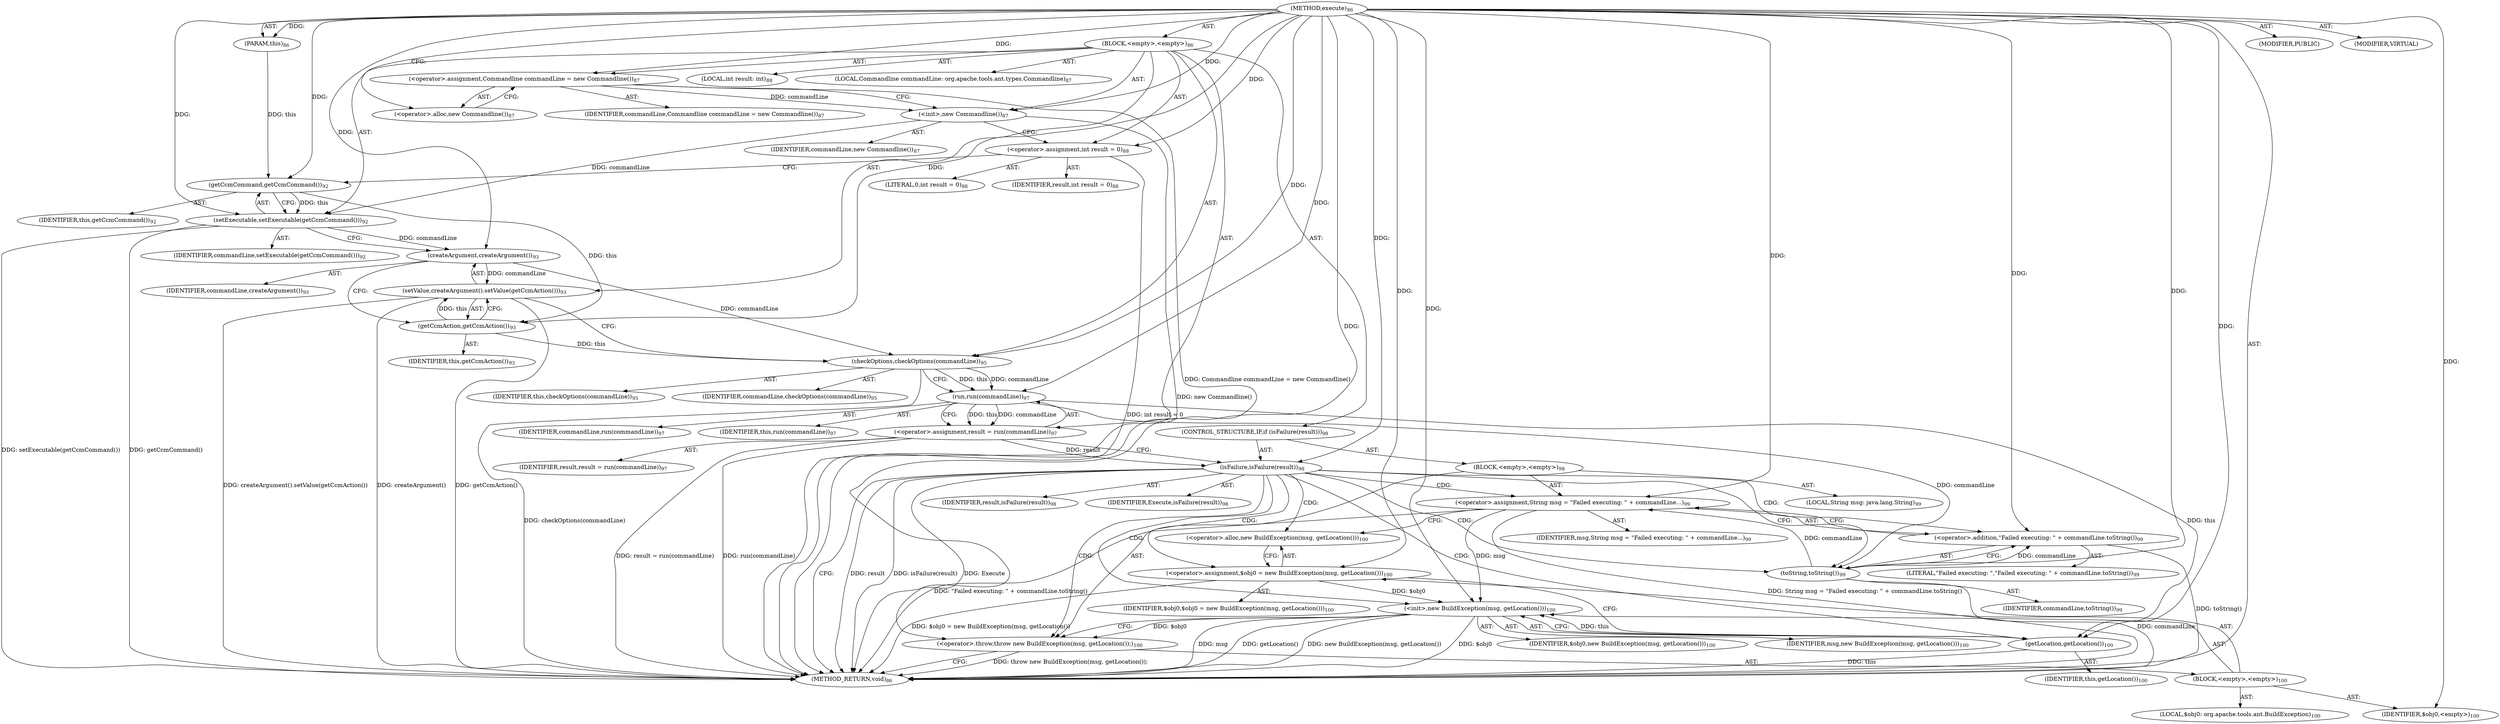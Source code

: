 digraph "execute" {  
"111669149697" [label = <(METHOD,execute)<SUB>86</SUB>> ]
"115964116992" [label = <(PARAM,this)<SUB>86</SUB>> ]
"25769803777" [label = <(BLOCK,&lt;empty&gt;,&lt;empty&gt;)<SUB>86</SUB>> ]
"94489280512" [label = <(LOCAL,Commandline commandLine: org.apache.tools.ant.types.Commandline)<SUB>87</SUB>> ]
"30064771080" [label = <(&lt;operator&gt;.assignment,Commandline commandLine = new Commandline())<SUB>87</SUB>> ]
"68719476754" [label = <(IDENTIFIER,commandLine,Commandline commandLine = new Commandline())<SUB>87</SUB>> ]
"30064771081" [label = <(&lt;operator&gt;.alloc,new Commandline())<SUB>87</SUB>> ]
"30064771082" [label = <(&lt;init&gt;,new Commandline())<SUB>87</SUB>> ]
"68719476755" [label = <(IDENTIFIER,commandLine,new Commandline())<SUB>87</SUB>> ]
"94489280513" [label = <(LOCAL,int result: int)<SUB>88</SUB>> ]
"30064771083" [label = <(&lt;operator&gt;.assignment,int result = 0)<SUB>88</SUB>> ]
"68719476756" [label = <(IDENTIFIER,result,int result = 0)<SUB>88</SUB>> ]
"90194313219" [label = <(LITERAL,0,int result = 0)<SUB>88</SUB>> ]
"30064771084" [label = <(setExecutable,setExecutable(getCcmCommand()))<SUB>92</SUB>> ]
"68719476757" [label = <(IDENTIFIER,commandLine,setExecutable(getCcmCommand()))<SUB>92</SUB>> ]
"30064771085" [label = <(getCcmCommand,getCcmCommand())<SUB>92</SUB>> ]
"68719476736" [label = <(IDENTIFIER,this,getCcmCommand())<SUB>92</SUB>> ]
"30064771086" [label = <(setValue,createArgument().setValue(getCcmAction()))<SUB>93</SUB>> ]
"30064771087" [label = <(createArgument,createArgument())<SUB>93</SUB>> ]
"68719476758" [label = <(IDENTIFIER,commandLine,createArgument())<SUB>93</SUB>> ]
"30064771088" [label = <(getCcmAction,getCcmAction())<SUB>93</SUB>> ]
"68719476737" [label = <(IDENTIFIER,this,getCcmAction())<SUB>93</SUB>> ]
"30064771089" [label = <(checkOptions,checkOptions(commandLine))<SUB>95</SUB>> ]
"68719476738" [label = <(IDENTIFIER,this,checkOptions(commandLine))<SUB>95</SUB>> ]
"68719476759" [label = <(IDENTIFIER,commandLine,checkOptions(commandLine))<SUB>95</SUB>> ]
"30064771090" [label = <(&lt;operator&gt;.assignment,result = run(commandLine))<SUB>97</SUB>> ]
"68719476760" [label = <(IDENTIFIER,result,result = run(commandLine))<SUB>97</SUB>> ]
"30064771091" [label = <(run,run(commandLine))<SUB>97</SUB>> ]
"68719476739" [label = <(IDENTIFIER,this,run(commandLine))<SUB>97</SUB>> ]
"68719476761" [label = <(IDENTIFIER,commandLine,run(commandLine))<SUB>97</SUB>> ]
"47244640256" [label = <(CONTROL_STRUCTURE,IF,if (isFailure(result)))<SUB>98</SUB>> ]
"30064771092" [label = <(isFailure,isFailure(result))<SUB>98</SUB>> ]
"68719476762" [label = <(IDENTIFIER,Execute,isFailure(result))<SUB>98</SUB>> ]
"68719476763" [label = <(IDENTIFIER,result,isFailure(result))<SUB>98</SUB>> ]
"25769803778" [label = <(BLOCK,&lt;empty&gt;,&lt;empty&gt;)<SUB>98</SUB>> ]
"94489280514" [label = <(LOCAL,String msg: java.lang.String)<SUB>99</SUB>> ]
"30064771093" [label = <(&lt;operator&gt;.assignment,String msg = &quot;Failed executing: &quot; + commandLine...)<SUB>99</SUB>> ]
"68719476764" [label = <(IDENTIFIER,msg,String msg = &quot;Failed executing: &quot; + commandLine...)<SUB>99</SUB>> ]
"30064771094" [label = <(&lt;operator&gt;.addition,&quot;Failed executing: &quot; + commandLine.toString())<SUB>99</SUB>> ]
"90194313220" [label = <(LITERAL,&quot;Failed executing: &quot;,&quot;Failed executing: &quot; + commandLine.toString())<SUB>99</SUB>> ]
"30064771095" [label = <(toString,toString())<SUB>99</SUB>> ]
"68719476765" [label = <(IDENTIFIER,commandLine,toString())<SUB>99</SUB>> ]
"30064771096" [label = <(&lt;operator&gt;.throw,throw new BuildException(msg, getLocation());)<SUB>100</SUB>> ]
"25769803779" [label = <(BLOCK,&lt;empty&gt;,&lt;empty&gt;)<SUB>100</SUB>> ]
"94489280515" [label = <(LOCAL,$obj0: org.apache.tools.ant.BuildException)<SUB>100</SUB>> ]
"30064771097" [label = <(&lt;operator&gt;.assignment,$obj0 = new BuildException(msg, getLocation()))<SUB>100</SUB>> ]
"68719476766" [label = <(IDENTIFIER,$obj0,$obj0 = new BuildException(msg, getLocation()))<SUB>100</SUB>> ]
"30064771098" [label = <(&lt;operator&gt;.alloc,new BuildException(msg, getLocation()))<SUB>100</SUB>> ]
"30064771099" [label = <(&lt;init&gt;,new BuildException(msg, getLocation()))<SUB>100</SUB>> ]
"68719476767" [label = <(IDENTIFIER,$obj0,new BuildException(msg, getLocation()))<SUB>100</SUB>> ]
"68719476768" [label = <(IDENTIFIER,msg,new BuildException(msg, getLocation()))<SUB>100</SUB>> ]
"30064771100" [label = <(getLocation,getLocation())<SUB>100</SUB>> ]
"68719476740" [label = <(IDENTIFIER,this,getLocation())<SUB>100</SUB>> ]
"68719476769" [label = <(IDENTIFIER,$obj0,&lt;empty&gt;)<SUB>100</SUB>> ]
"133143986181" [label = <(MODIFIER,PUBLIC)> ]
"133143986182" [label = <(MODIFIER,VIRTUAL)> ]
"128849018881" [label = <(METHOD_RETURN,void)<SUB>86</SUB>> ]
  "111669149697" -> "115964116992"  [ label = "AST: "] 
  "111669149697" -> "25769803777"  [ label = "AST: "] 
  "111669149697" -> "133143986181"  [ label = "AST: "] 
  "111669149697" -> "133143986182"  [ label = "AST: "] 
  "111669149697" -> "128849018881"  [ label = "AST: "] 
  "25769803777" -> "94489280512"  [ label = "AST: "] 
  "25769803777" -> "30064771080"  [ label = "AST: "] 
  "25769803777" -> "30064771082"  [ label = "AST: "] 
  "25769803777" -> "94489280513"  [ label = "AST: "] 
  "25769803777" -> "30064771083"  [ label = "AST: "] 
  "25769803777" -> "30064771084"  [ label = "AST: "] 
  "25769803777" -> "30064771086"  [ label = "AST: "] 
  "25769803777" -> "30064771089"  [ label = "AST: "] 
  "25769803777" -> "30064771090"  [ label = "AST: "] 
  "25769803777" -> "47244640256"  [ label = "AST: "] 
  "30064771080" -> "68719476754"  [ label = "AST: "] 
  "30064771080" -> "30064771081"  [ label = "AST: "] 
  "30064771082" -> "68719476755"  [ label = "AST: "] 
  "30064771083" -> "68719476756"  [ label = "AST: "] 
  "30064771083" -> "90194313219"  [ label = "AST: "] 
  "30064771084" -> "68719476757"  [ label = "AST: "] 
  "30064771084" -> "30064771085"  [ label = "AST: "] 
  "30064771085" -> "68719476736"  [ label = "AST: "] 
  "30064771086" -> "30064771087"  [ label = "AST: "] 
  "30064771086" -> "30064771088"  [ label = "AST: "] 
  "30064771087" -> "68719476758"  [ label = "AST: "] 
  "30064771088" -> "68719476737"  [ label = "AST: "] 
  "30064771089" -> "68719476738"  [ label = "AST: "] 
  "30064771089" -> "68719476759"  [ label = "AST: "] 
  "30064771090" -> "68719476760"  [ label = "AST: "] 
  "30064771090" -> "30064771091"  [ label = "AST: "] 
  "30064771091" -> "68719476739"  [ label = "AST: "] 
  "30064771091" -> "68719476761"  [ label = "AST: "] 
  "47244640256" -> "30064771092"  [ label = "AST: "] 
  "47244640256" -> "25769803778"  [ label = "AST: "] 
  "30064771092" -> "68719476762"  [ label = "AST: "] 
  "30064771092" -> "68719476763"  [ label = "AST: "] 
  "25769803778" -> "94489280514"  [ label = "AST: "] 
  "25769803778" -> "30064771093"  [ label = "AST: "] 
  "25769803778" -> "30064771096"  [ label = "AST: "] 
  "30064771093" -> "68719476764"  [ label = "AST: "] 
  "30064771093" -> "30064771094"  [ label = "AST: "] 
  "30064771094" -> "90194313220"  [ label = "AST: "] 
  "30064771094" -> "30064771095"  [ label = "AST: "] 
  "30064771095" -> "68719476765"  [ label = "AST: "] 
  "30064771096" -> "25769803779"  [ label = "AST: "] 
  "25769803779" -> "94489280515"  [ label = "AST: "] 
  "25769803779" -> "30064771097"  [ label = "AST: "] 
  "25769803779" -> "30064771099"  [ label = "AST: "] 
  "25769803779" -> "68719476769"  [ label = "AST: "] 
  "30064771097" -> "68719476766"  [ label = "AST: "] 
  "30064771097" -> "30064771098"  [ label = "AST: "] 
  "30064771099" -> "68719476767"  [ label = "AST: "] 
  "30064771099" -> "68719476768"  [ label = "AST: "] 
  "30064771099" -> "30064771100"  [ label = "AST: "] 
  "30064771100" -> "68719476740"  [ label = "AST: "] 
  "30064771080" -> "30064771082"  [ label = "CFG: "] 
  "30064771082" -> "30064771083"  [ label = "CFG: "] 
  "30064771083" -> "30064771085"  [ label = "CFG: "] 
  "30064771084" -> "30064771087"  [ label = "CFG: "] 
  "30064771086" -> "30064771089"  [ label = "CFG: "] 
  "30064771089" -> "30064771091"  [ label = "CFG: "] 
  "30064771090" -> "30064771092"  [ label = "CFG: "] 
  "30064771081" -> "30064771080"  [ label = "CFG: "] 
  "30064771085" -> "30064771084"  [ label = "CFG: "] 
  "30064771087" -> "30064771088"  [ label = "CFG: "] 
  "30064771088" -> "30064771086"  [ label = "CFG: "] 
  "30064771091" -> "30064771090"  [ label = "CFG: "] 
  "30064771092" -> "128849018881"  [ label = "CFG: "] 
  "30064771092" -> "30064771095"  [ label = "CFG: "] 
  "30064771093" -> "30064771098"  [ label = "CFG: "] 
  "30064771096" -> "128849018881"  [ label = "CFG: "] 
  "30064771094" -> "30064771093"  [ label = "CFG: "] 
  "30064771095" -> "30064771094"  [ label = "CFG: "] 
  "30064771097" -> "30064771100"  [ label = "CFG: "] 
  "30064771099" -> "30064771096"  [ label = "CFG: "] 
  "30064771098" -> "30064771097"  [ label = "CFG: "] 
  "30064771100" -> "30064771099"  [ label = "CFG: "] 
  "111669149697" -> "30064771081"  [ label = "CFG: "] 
  "30064771080" -> "128849018881"  [ label = "DDG: Commandline commandLine = new Commandline()"] 
  "30064771082" -> "128849018881"  [ label = "DDG: new Commandline()"] 
  "30064771083" -> "128849018881"  [ label = "DDG: int result = 0"] 
  "30064771084" -> "128849018881"  [ label = "DDG: getCcmCommand()"] 
  "30064771084" -> "128849018881"  [ label = "DDG: setExecutable(getCcmCommand())"] 
  "30064771086" -> "128849018881"  [ label = "DDG: createArgument()"] 
  "30064771086" -> "128849018881"  [ label = "DDG: getCcmAction()"] 
  "30064771086" -> "128849018881"  [ label = "DDG: createArgument().setValue(getCcmAction())"] 
  "30064771089" -> "128849018881"  [ label = "DDG: checkOptions(commandLine)"] 
  "30064771090" -> "128849018881"  [ label = "DDG: run(commandLine)"] 
  "30064771090" -> "128849018881"  [ label = "DDG: result = run(commandLine)"] 
  "30064771092" -> "128849018881"  [ label = "DDG: result"] 
  "30064771092" -> "128849018881"  [ label = "DDG: isFailure(result)"] 
  "30064771095" -> "128849018881"  [ label = "DDG: commandLine"] 
  "30064771094" -> "128849018881"  [ label = "DDG: toString()"] 
  "30064771093" -> "128849018881"  [ label = "DDG: &quot;Failed executing: &quot; + commandLine.toString()"] 
  "30064771093" -> "128849018881"  [ label = "DDG: String msg = &quot;Failed executing: &quot; + commandLine.toString()"] 
  "30064771097" -> "128849018881"  [ label = "DDG: $obj0 = new BuildException(msg, getLocation())"] 
  "30064771099" -> "128849018881"  [ label = "DDG: $obj0"] 
  "30064771099" -> "128849018881"  [ label = "DDG: msg"] 
  "30064771100" -> "128849018881"  [ label = "DDG: this"] 
  "30064771099" -> "128849018881"  [ label = "DDG: getLocation()"] 
  "30064771099" -> "128849018881"  [ label = "DDG: new BuildException(msg, getLocation())"] 
  "30064771096" -> "128849018881"  [ label = "DDG: throw new BuildException(msg, getLocation());"] 
  "30064771092" -> "128849018881"  [ label = "DDG: Execute"] 
  "111669149697" -> "115964116992"  [ label = "DDG: "] 
  "111669149697" -> "30064771080"  [ label = "DDG: "] 
  "111669149697" -> "30064771083"  [ label = "DDG: "] 
  "30064771091" -> "30064771090"  [ label = "DDG: this"] 
  "30064771091" -> "30064771090"  [ label = "DDG: commandLine"] 
  "30064771080" -> "30064771082"  [ label = "DDG: commandLine"] 
  "111669149697" -> "30064771082"  [ label = "DDG: "] 
  "30064771082" -> "30064771084"  [ label = "DDG: commandLine"] 
  "111669149697" -> "30064771084"  [ label = "DDG: "] 
  "30064771085" -> "30064771084"  [ label = "DDG: this"] 
  "30064771087" -> "30064771086"  [ label = "DDG: commandLine"] 
  "30064771088" -> "30064771086"  [ label = "DDG: this"] 
  "30064771088" -> "30064771089"  [ label = "DDG: this"] 
  "111669149697" -> "30064771089"  [ label = "DDG: "] 
  "30064771087" -> "30064771089"  [ label = "DDG: commandLine"] 
  "115964116992" -> "30064771085"  [ label = "DDG: this"] 
  "111669149697" -> "30064771085"  [ label = "DDG: "] 
  "30064771084" -> "30064771087"  [ label = "DDG: commandLine"] 
  "111669149697" -> "30064771087"  [ label = "DDG: "] 
  "30064771085" -> "30064771088"  [ label = "DDG: this"] 
  "111669149697" -> "30064771088"  [ label = "DDG: "] 
  "30064771089" -> "30064771091"  [ label = "DDG: this"] 
  "111669149697" -> "30064771091"  [ label = "DDG: "] 
  "30064771089" -> "30064771091"  [ label = "DDG: commandLine"] 
  "111669149697" -> "30064771092"  [ label = "DDG: "] 
  "30064771090" -> "30064771092"  [ label = "DDG: result"] 
  "111669149697" -> "30064771093"  [ label = "DDG: "] 
  "30064771095" -> "30064771093"  [ label = "DDG: commandLine"] 
  "30064771099" -> "30064771096"  [ label = "DDG: $obj0"] 
  "111669149697" -> "30064771096"  [ label = "DDG: "] 
  "111669149697" -> "30064771094"  [ label = "DDG: "] 
  "30064771095" -> "30064771094"  [ label = "DDG: commandLine"] 
  "111669149697" -> "30064771097"  [ label = "DDG: "] 
  "111669149697" -> "68719476769"  [ label = "DDG: "] 
  "30064771091" -> "30064771095"  [ label = "DDG: commandLine"] 
  "111669149697" -> "30064771095"  [ label = "DDG: "] 
  "30064771097" -> "30064771099"  [ label = "DDG: $obj0"] 
  "111669149697" -> "30064771099"  [ label = "DDG: "] 
  "30064771093" -> "30064771099"  [ label = "DDG: msg"] 
  "30064771100" -> "30064771099"  [ label = "DDG: this"] 
  "30064771091" -> "30064771100"  [ label = "DDG: this"] 
  "111669149697" -> "30064771100"  [ label = "DDG: "] 
  "30064771092" -> "30064771093"  [ label = "CDG: "] 
  "30064771092" -> "30064771094"  [ label = "CDG: "] 
  "30064771092" -> "30064771095"  [ label = "CDG: "] 
  "30064771092" -> "30064771096"  [ label = "CDG: "] 
  "30064771092" -> "30064771097"  [ label = "CDG: "] 
  "30064771092" -> "30064771098"  [ label = "CDG: "] 
  "30064771092" -> "30064771099"  [ label = "CDG: "] 
  "30064771092" -> "30064771100"  [ label = "CDG: "] 
}
